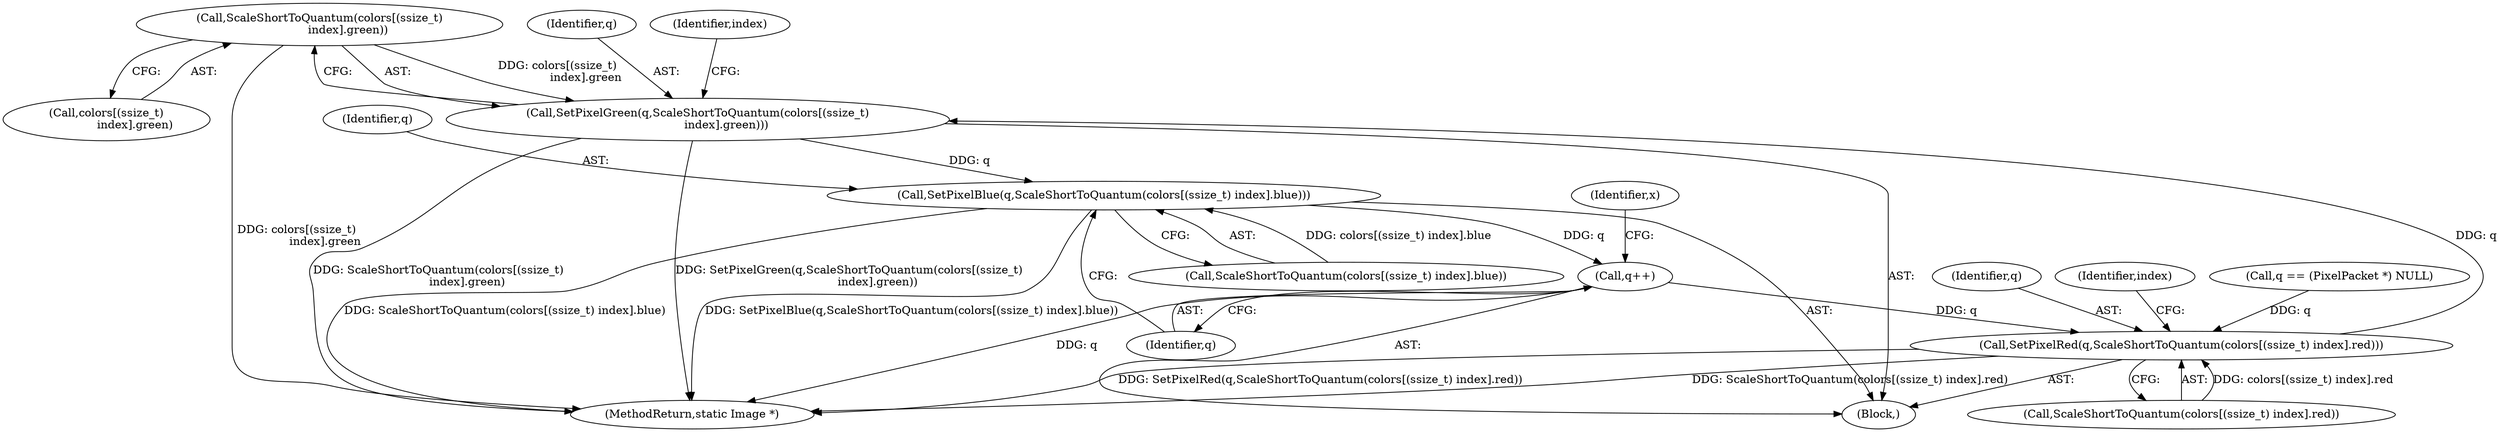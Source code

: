 digraph "0_ImageMagick6_f663dfb8431c97d95682a2b533cca1c8233d21b4@array" {
"1001386" [label="(Call,ScaleShortToQuantum(colors[(ssize_t)\n                index].green))"];
"1001384" [label="(Call,SetPixelGreen(q,ScaleShortToQuantum(colors[(ssize_t)\n                index].green)))"];
"1001405" [label="(Call,SetPixelBlue(q,ScaleShortToQuantum(colors[(ssize_t) index].blue)))"];
"1001415" [label="(Call,q++)"];
"1001363" [label="(Call,SetPixelRed(q,ScaleShortToQuantum(colors[(ssize_t) index].red)))"];
"1001341" [label="(Block,)"];
"1001363" [label="(Call,SetPixelRed(q,ScaleShortToQuantum(colors[(ssize_t) index].red)))"];
"1001406" [label="(Identifier,q)"];
"1001387" [label="(Call,colors[(ssize_t)\n                index].green)"];
"1001364" [label="(Identifier,q)"];
"1001384" [label="(Call,SetPixelGreen(q,ScaleShortToQuantum(colors[(ssize_t)\n                index].green)))"];
"1001416" [label="(Identifier,q)"];
"1001386" [label="(Call,ScaleShortToQuantum(colors[(ssize_t)\n                index].green))"];
"1001405" [label="(Call,SetPixelBlue(q,ScaleShortToQuantum(colors[(ssize_t) index].blue)))"];
"1001385" [label="(Identifier,q)"];
"1001415" [label="(Call,q++)"];
"1001340" [label="(Identifier,x)"];
"1001365" [label="(Call,ScaleShortToQuantum(colors[(ssize_t) index].red))"];
"1001407" [label="(Call,ScaleShortToQuantum(colors[(ssize_t) index].blue))"];
"1001374" [label="(Identifier,index)"];
"1001322" [label="(Call,q == (PixelPacket *) NULL)"];
"1001395" [label="(Identifier,index)"];
"1001840" [label="(MethodReturn,static Image *)"];
"1001386" -> "1001384"  [label="AST: "];
"1001386" -> "1001387"  [label="CFG: "];
"1001387" -> "1001386"  [label="AST: "];
"1001384" -> "1001386"  [label="CFG: "];
"1001386" -> "1001840"  [label="DDG: colors[(ssize_t)\n                index].green"];
"1001386" -> "1001384"  [label="DDG: colors[(ssize_t)\n                index].green"];
"1001384" -> "1001341"  [label="AST: "];
"1001385" -> "1001384"  [label="AST: "];
"1001395" -> "1001384"  [label="CFG: "];
"1001384" -> "1001840"  [label="DDG: SetPixelGreen(q,ScaleShortToQuantum(colors[(ssize_t)\n                index].green))"];
"1001384" -> "1001840"  [label="DDG: ScaleShortToQuantum(colors[(ssize_t)\n                index].green)"];
"1001363" -> "1001384"  [label="DDG: q"];
"1001384" -> "1001405"  [label="DDG: q"];
"1001405" -> "1001341"  [label="AST: "];
"1001405" -> "1001407"  [label="CFG: "];
"1001406" -> "1001405"  [label="AST: "];
"1001407" -> "1001405"  [label="AST: "];
"1001416" -> "1001405"  [label="CFG: "];
"1001405" -> "1001840"  [label="DDG: SetPixelBlue(q,ScaleShortToQuantum(colors[(ssize_t) index].blue))"];
"1001405" -> "1001840"  [label="DDG: ScaleShortToQuantum(colors[(ssize_t) index].blue)"];
"1001407" -> "1001405"  [label="DDG: colors[(ssize_t) index].blue"];
"1001405" -> "1001415"  [label="DDG: q"];
"1001415" -> "1001341"  [label="AST: "];
"1001415" -> "1001416"  [label="CFG: "];
"1001416" -> "1001415"  [label="AST: "];
"1001340" -> "1001415"  [label="CFG: "];
"1001415" -> "1001840"  [label="DDG: q"];
"1001415" -> "1001363"  [label="DDG: q"];
"1001363" -> "1001341"  [label="AST: "];
"1001363" -> "1001365"  [label="CFG: "];
"1001364" -> "1001363"  [label="AST: "];
"1001365" -> "1001363"  [label="AST: "];
"1001374" -> "1001363"  [label="CFG: "];
"1001363" -> "1001840"  [label="DDG: SetPixelRed(q,ScaleShortToQuantum(colors[(ssize_t) index].red))"];
"1001363" -> "1001840"  [label="DDG: ScaleShortToQuantum(colors[(ssize_t) index].red)"];
"1001322" -> "1001363"  [label="DDG: q"];
"1001365" -> "1001363"  [label="DDG: colors[(ssize_t) index].red"];
}
